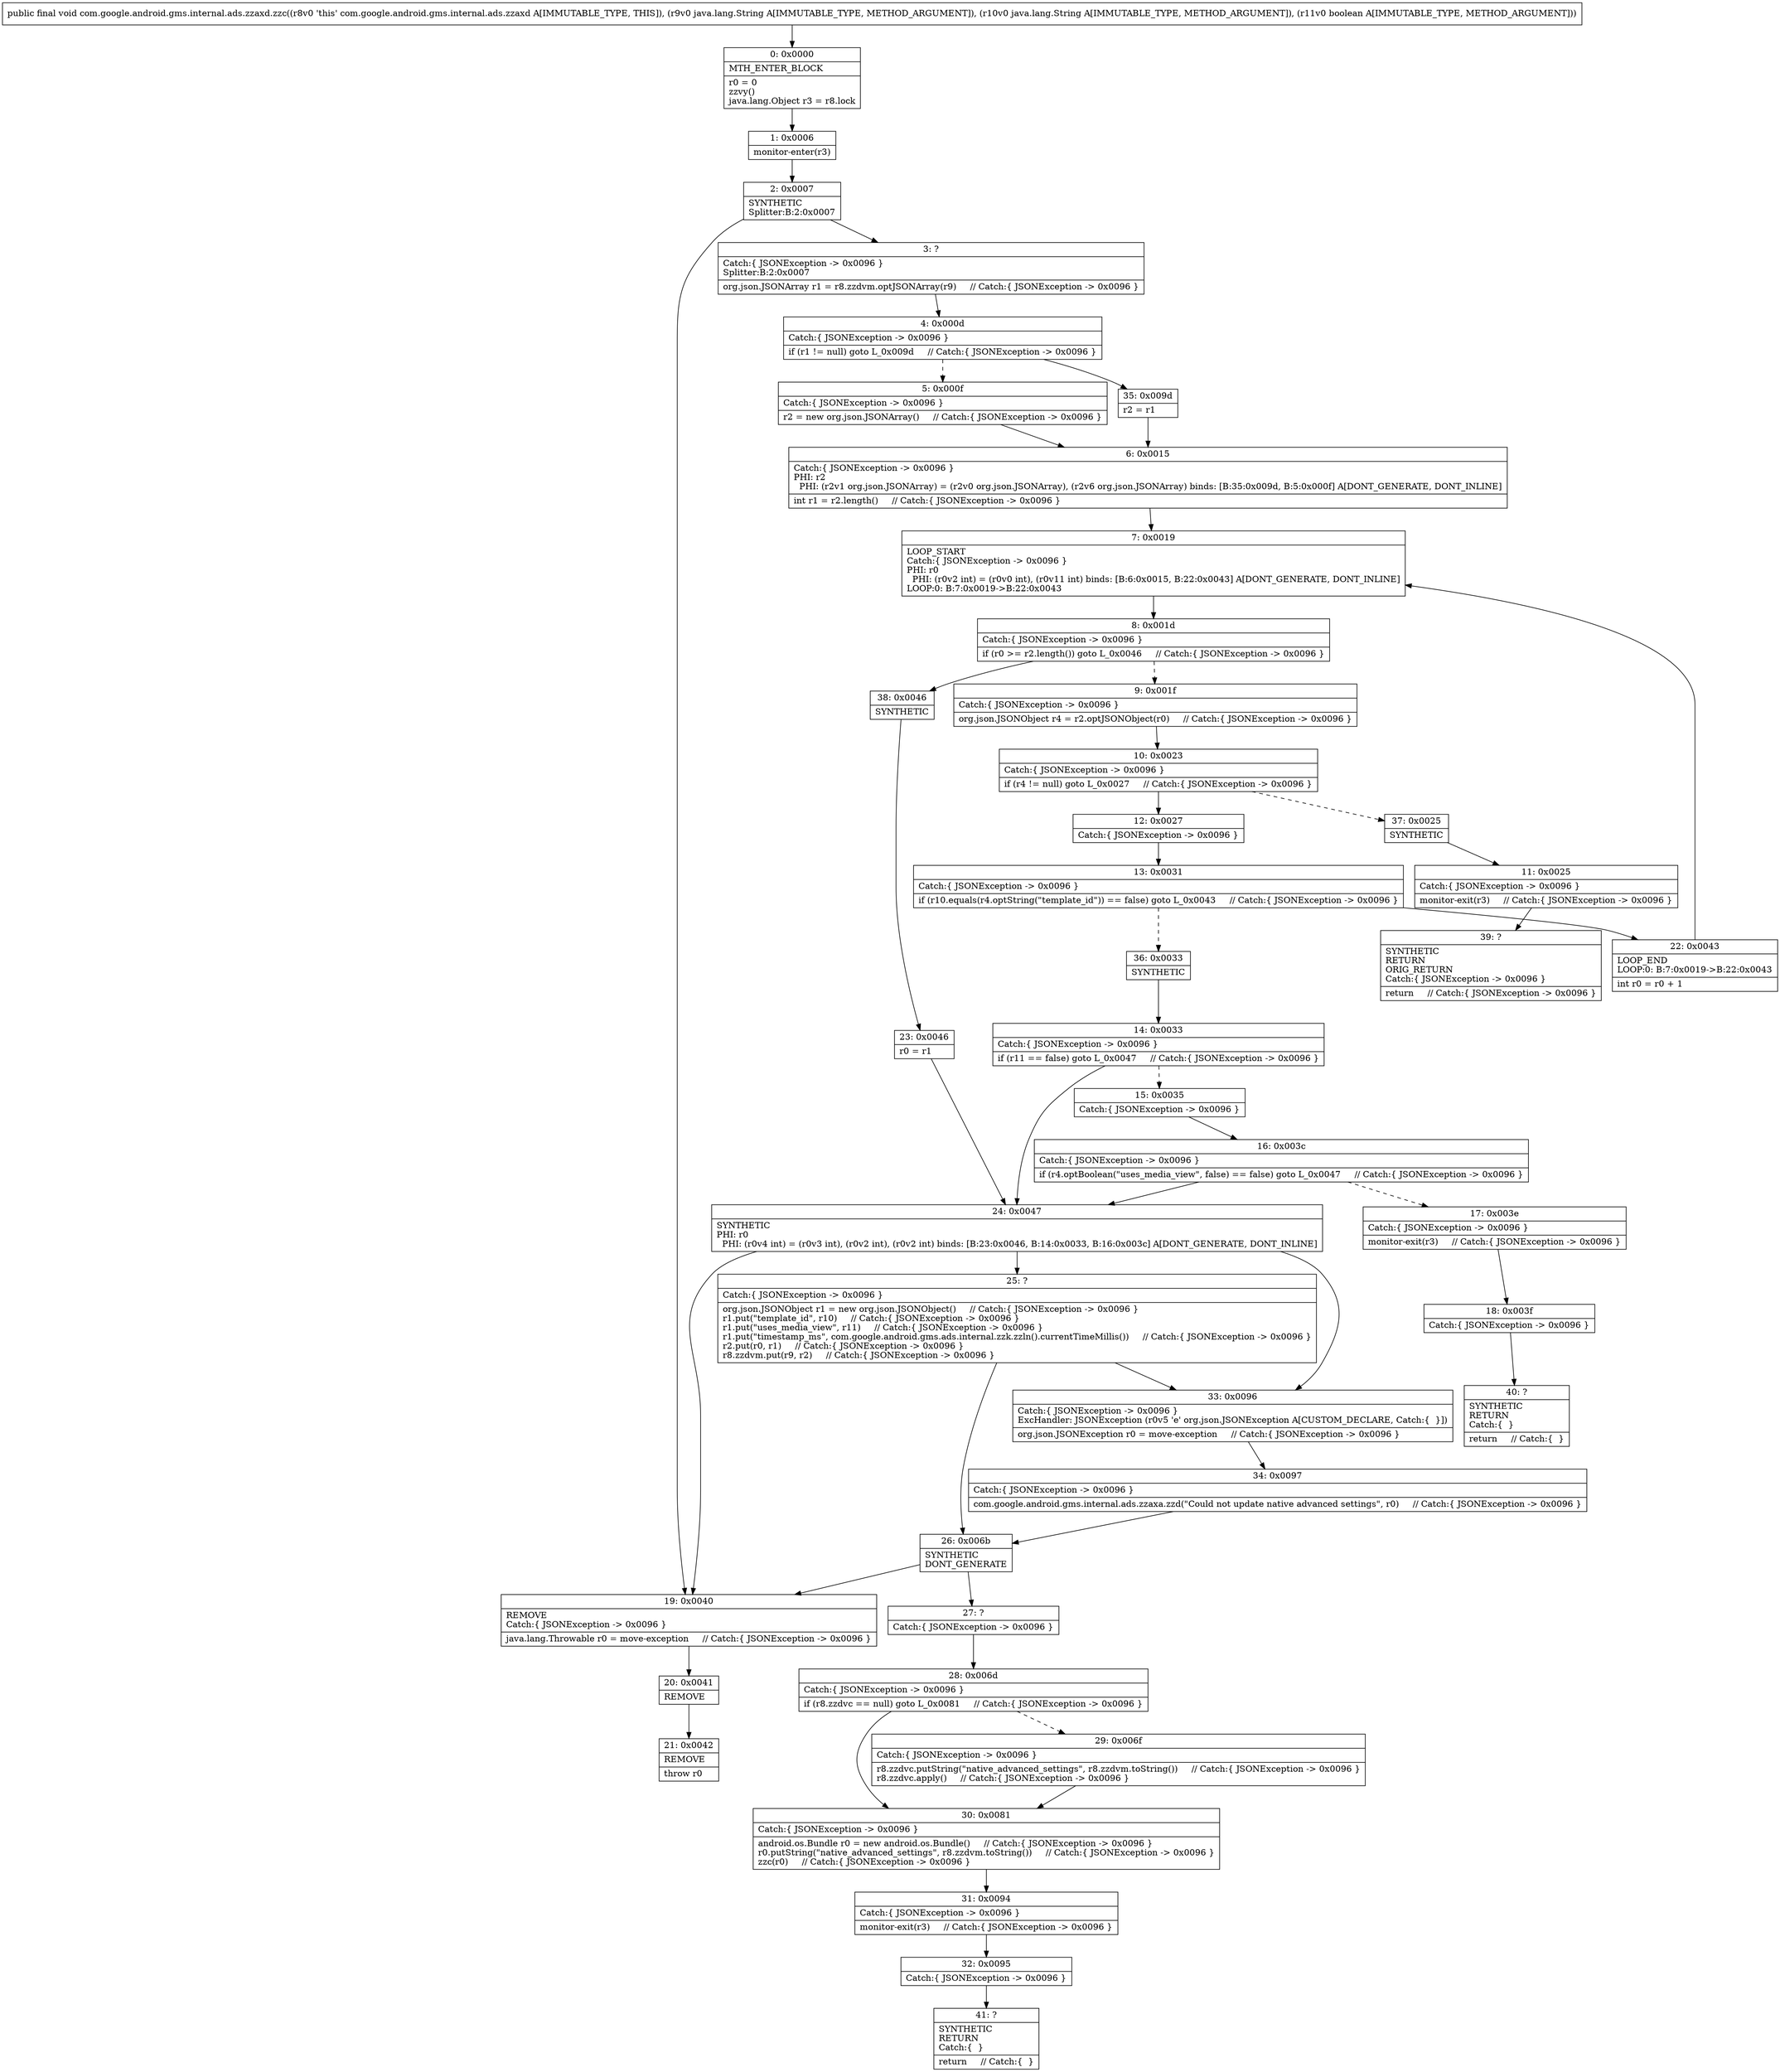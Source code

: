 digraph "CFG forcom.google.android.gms.internal.ads.zzaxd.zzc(Ljava\/lang\/String;Ljava\/lang\/String;Z)V" {
Node_0 [shape=record,label="{0\:\ 0x0000|MTH_ENTER_BLOCK\l|r0 = 0\lzzvy()\ljava.lang.Object r3 = r8.lock\l}"];
Node_1 [shape=record,label="{1\:\ 0x0006|monitor\-enter(r3)\l}"];
Node_2 [shape=record,label="{2\:\ 0x0007|SYNTHETIC\lSplitter:B:2:0x0007\l}"];
Node_3 [shape=record,label="{3\:\ ?|Catch:\{ JSONException \-\> 0x0096 \}\lSplitter:B:2:0x0007\l|org.json.JSONArray r1 = r8.zzdvm.optJSONArray(r9)     \/\/ Catch:\{ JSONException \-\> 0x0096 \}\l}"];
Node_4 [shape=record,label="{4\:\ 0x000d|Catch:\{ JSONException \-\> 0x0096 \}\l|if (r1 != null) goto L_0x009d     \/\/ Catch:\{ JSONException \-\> 0x0096 \}\l}"];
Node_5 [shape=record,label="{5\:\ 0x000f|Catch:\{ JSONException \-\> 0x0096 \}\l|r2 = new org.json.JSONArray()     \/\/ Catch:\{ JSONException \-\> 0x0096 \}\l}"];
Node_6 [shape=record,label="{6\:\ 0x0015|Catch:\{ JSONException \-\> 0x0096 \}\lPHI: r2 \l  PHI: (r2v1 org.json.JSONArray) = (r2v0 org.json.JSONArray), (r2v6 org.json.JSONArray) binds: [B:35:0x009d, B:5:0x000f] A[DONT_GENERATE, DONT_INLINE]\l|int r1 = r2.length()     \/\/ Catch:\{ JSONException \-\> 0x0096 \}\l}"];
Node_7 [shape=record,label="{7\:\ 0x0019|LOOP_START\lCatch:\{ JSONException \-\> 0x0096 \}\lPHI: r0 \l  PHI: (r0v2 int) = (r0v0 int), (r0v11 int) binds: [B:6:0x0015, B:22:0x0043] A[DONT_GENERATE, DONT_INLINE]\lLOOP:0: B:7:0x0019\-\>B:22:0x0043\l}"];
Node_8 [shape=record,label="{8\:\ 0x001d|Catch:\{ JSONException \-\> 0x0096 \}\l|if (r0 \>= r2.length()) goto L_0x0046     \/\/ Catch:\{ JSONException \-\> 0x0096 \}\l}"];
Node_9 [shape=record,label="{9\:\ 0x001f|Catch:\{ JSONException \-\> 0x0096 \}\l|org.json.JSONObject r4 = r2.optJSONObject(r0)     \/\/ Catch:\{ JSONException \-\> 0x0096 \}\l}"];
Node_10 [shape=record,label="{10\:\ 0x0023|Catch:\{ JSONException \-\> 0x0096 \}\l|if (r4 != null) goto L_0x0027     \/\/ Catch:\{ JSONException \-\> 0x0096 \}\l}"];
Node_11 [shape=record,label="{11\:\ 0x0025|Catch:\{ JSONException \-\> 0x0096 \}\l|monitor\-exit(r3)     \/\/ Catch:\{ JSONException \-\> 0x0096 \}\l}"];
Node_12 [shape=record,label="{12\:\ 0x0027|Catch:\{ JSONException \-\> 0x0096 \}\l}"];
Node_13 [shape=record,label="{13\:\ 0x0031|Catch:\{ JSONException \-\> 0x0096 \}\l|if (r10.equals(r4.optString(\"template_id\")) == false) goto L_0x0043     \/\/ Catch:\{ JSONException \-\> 0x0096 \}\l}"];
Node_14 [shape=record,label="{14\:\ 0x0033|Catch:\{ JSONException \-\> 0x0096 \}\l|if (r11 == false) goto L_0x0047     \/\/ Catch:\{ JSONException \-\> 0x0096 \}\l}"];
Node_15 [shape=record,label="{15\:\ 0x0035|Catch:\{ JSONException \-\> 0x0096 \}\l}"];
Node_16 [shape=record,label="{16\:\ 0x003c|Catch:\{ JSONException \-\> 0x0096 \}\l|if (r4.optBoolean(\"uses_media_view\", false) == false) goto L_0x0047     \/\/ Catch:\{ JSONException \-\> 0x0096 \}\l}"];
Node_17 [shape=record,label="{17\:\ 0x003e|Catch:\{ JSONException \-\> 0x0096 \}\l|monitor\-exit(r3)     \/\/ Catch:\{ JSONException \-\> 0x0096 \}\l}"];
Node_18 [shape=record,label="{18\:\ 0x003f|Catch:\{ JSONException \-\> 0x0096 \}\l}"];
Node_19 [shape=record,label="{19\:\ 0x0040|REMOVE\lCatch:\{ JSONException \-\> 0x0096 \}\l|java.lang.Throwable r0 = move\-exception     \/\/ Catch:\{ JSONException \-\> 0x0096 \}\l}"];
Node_20 [shape=record,label="{20\:\ 0x0041|REMOVE\l}"];
Node_21 [shape=record,label="{21\:\ 0x0042|REMOVE\l|throw r0\l}"];
Node_22 [shape=record,label="{22\:\ 0x0043|LOOP_END\lLOOP:0: B:7:0x0019\-\>B:22:0x0043\l|int r0 = r0 + 1\l}"];
Node_23 [shape=record,label="{23\:\ 0x0046|r0 = r1\l}"];
Node_24 [shape=record,label="{24\:\ 0x0047|SYNTHETIC\lPHI: r0 \l  PHI: (r0v4 int) = (r0v3 int), (r0v2 int), (r0v2 int) binds: [B:23:0x0046, B:14:0x0033, B:16:0x003c] A[DONT_GENERATE, DONT_INLINE]\l}"];
Node_25 [shape=record,label="{25\:\ ?|Catch:\{ JSONException \-\> 0x0096 \}\l|org.json.JSONObject r1 = new org.json.JSONObject()     \/\/ Catch:\{ JSONException \-\> 0x0096 \}\lr1.put(\"template_id\", r10)     \/\/ Catch:\{ JSONException \-\> 0x0096 \}\lr1.put(\"uses_media_view\", r11)     \/\/ Catch:\{ JSONException \-\> 0x0096 \}\lr1.put(\"timestamp_ms\", com.google.android.gms.ads.internal.zzk.zzln().currentTimeMillis())     \/\/ Catch:\{ JSONException \-\> 0x0096 \}\lr2.put(r0, r1)     \/\/ Catch:\{ JSONException \-\> 0x0096 \}\lr8.zzdvm.put(r9, r2)     \/\/ Catch:\{ JSONException \-\> 0x0096 \}\l}"];
Node_26 [shape=record,label="{26\:\ 0x006b|SYNTHETIC\lDONT_GENERATE\l}"];
Node_27 [shape=record,label="{27\:\ ?|Catch:\{ JSONException \-\> 0x0096 \}\l}"];
Node_28 [shape=record,label="{28\:\ 0x006d|Catch:\{ JSONException \-\> 0x0096 \}\l|if (r8.zzdvc == null) goto L_0x0081     \/\/ Catch:\{ JSONException \-\> 0x0096 \}\l}"];
Node_29 [shape=record,label="{29\:\ 0x006f|Catch:\{ JSONException \-\> 0x0096 \}\l|r8.zzdvc.putString(\"native_advanced_settings\", r8.zzdvm.toString())     \/\/ Catch:\{ JSONException \-\> 0x0096 \}\lr8.zzdvc.apply()     \/\/ Catch:\{ JSONException \-\> 0x0096 \}\l}"];
Node_30 [shape=record,label="{30\:\ 0x0081|Catch:\{ JSONException \-\> 0x0096 \}\l|android.os.Bundle r0 = new android.os.Bundle()     \/\/ Catch:\{ JSONException \-\> 0x0096 \}\lr0.putString(\"native_advanced_settings\", r8.zzdvm.toString())     \/\/ Catch:\{ JSONException \-\> 0x0096 \}\lzzc(r0)     \/\/ Catch:\{ JSONException \-\> 0x0096 \}\l}"];
Node_31 [shape=record,label="{31\:\ 0x0094|Catch:\{ JSONException \-\> 0x0096 \}\l|monitor\-exit(r3)     \/\/ Catch:\{ JSONException \-\> 0x0096 \}\l}"];
Node_32 [shape=record,label="{32\:\ 0x0095|Catch:\{ JSONException \-\> 0x0096 \}\l}"];
Node_33 [shape=record,label="{33\:\ 0x0096|Catch:\{ JSONException \-\> 0x0096 \}\lExcHandler: JSONException (r0v5 'e' org.json.JSONException A[CUSTOM_DECLARE, Catch:\{  \}])\l|org.json.JSONException r0 = move\-exception     \/\/ Catch:\{ JSONException \-\> 0x0096 \}\l}"];
Node_34 [shape=record,label="{34\:\ 0x0097|Catch:\{ JSONException \-\> 0x0096 \}\l|com.google.android.gms.internal.ads.zzaxa.zzd(\"Could not update native advanced settings\", r0)     \/\/ Catch:\{ JSONException \-\> 0x0096 \}\l}"];
Node_35 [shape=record,label="{35\:\ 0x009d|r2 = r1\l}"];
Node_36 [shape=record,label="{36\:\ 0x0033|SYNTHETIC\l}"];
Node_37 [shape=record,label="{37\:\ 0x0025|SYNTHETIC\l}"];
Node_38 [shape=record,label="{38\:\ 0x0046|SYNTHETIC\l}"];
Node_39 [shape=record,label="{39\:\ ?|SYNTHETIC\lRETURN\lORIG_RETURN\lCatch:\{ JSONException \-\> 0x0096 \}\l|return     \/\/ Catch:\{ JSONException \-\> 0x0096 \}\l}"];
Node_40 [shape=record,label="{40\:\ ?|SYNTHETIC\lRETURN\lCatch:\{  \}\l|return     \/\/ Catch:\{  \}\l}"];
Node_41 [shape=record,label="{41\:\ ?|SYNTHETIC\lRETURN\lCatch:\{  \}\l|return     \/\/ Catch:\{  \}\l}"];
MethodNode[shape=record,label="{public final void com.google.android.gms.internal.ads.zzaxd.zzc((r8v0 'this' com.google.android.gms.internal.ads.zzaxd A[IMMUTABLE_TYPE, THIS]), (r9v0 java.lang.String A[IMMUTABLE_TYPE, METHOD_ARGUMENT]), (r10v0 java.lang.String A[IMMUTABLE_TYPE, METHOD_ARGUMENT]), (r11v0 boolean A[IMMUTABLE_TYPE, METHOD_ARGUMENT])) }"];
MethodNode -> Node_0;
Node_0 -> Node_1;
Node_1 -> Node_2;
Node_2 -> Node_3;
Node_2 -> Node_19;
Node_3 -> Node_4;
Node_4 -> Node_5[style=dashed];
Node_4 -> Node_35;
Node_5 -> Node_6;
Node_6 -> Node_7;
Node_7 -> Node_8;
Node_8 -> Node_9[style=dashed];
Node_8 -> Node_38;
Node_9 -> Node_10;
Node_10 -> Node_12;
Node_10 -> Node_37[style=dashed];
Node_11 -> Node_39;
Node_12 -> Node_13;
Node_13 -> Node_22;
Node_13 -> Node_36[style=dashed];
Node_14 -> Node_15[style=dashed];
Node_14 -> Node_24;
Node_15 -> Node_16;
Node_16 -> Node_17[style=dashed];
Node_16 -> Node_24;
Node_17 -> Node_18;
Node_18 -> Node_40;
Node_19 -> Node_20;
Node_20 -> Node_21;
Node_22 -> Node_7;
Node_23 -> Node_24;
Node_24 -> Node_25;
Node_24 -> Node_33;
Node_24 -> Node_19;
Node_25 -> Node_26;
Node_25 -> Node_33;
Node_26 -> Node_27;
Node_26 -> Node_19;
Node_27 -> Node_28;
Node_28 -> Node_29[style=dashed];
Node_28 -> Node_30;
Node_29 -> Node_30;
Node_30 -> Node_31;
Node_31 -> Node_32;
Node_32 -> Node_41;
Node_33 -> Node_34;
Node_34 -> Node_26;
Node_35 -> Node_6;
Node_36 -> Node_14;
Node_37 -> Node_11;
Node_38 -> Node_23;
}

